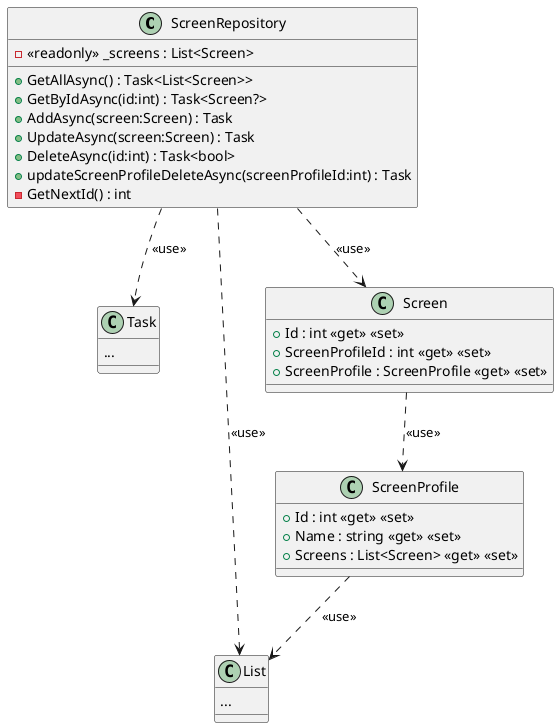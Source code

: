 @startuml
class ScreenRepository {
    - <<readonly>> _screens : List<Screen>
    + GetAllAsync() : Task<List<Screen>>
    + GetByIdAsync(id:int) : Task<Screen?>
    + AddAsync(screen:Screen) : Task
    + UpdateAsync(screen:Screen) : Task
    + DeleteAsync(id:int) : Task<bool>
    + updateScreenProfileDeleteAsync(screenProfileId:int) : Task
    - GetNextId() : int
}
class Task {
...
}
ScreenRepository ..> Task: <<use>>
class List {
...
}
ScreenRepository ..> List: <<use>>
ScreenRepository ..> Screen: <<use>>
class Screen {
    + Id : int <<get>> <<set>>
    + ScreenProfileId : int <<get>> <<set>>
    + ScreenProfile : ScreenProfile <<get>> <<set>>
}
Screen ..> ScreenProfile: <<use>>
class ScreenProfile {
    + Id : int <<get>> <<set>>
    + Name : string <<get>> <<set>>
    + Screens : List<Screen> <<get>> <<set>>
}
ScreenProfile ..> List: <<use>>
@enduml